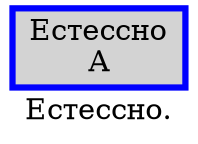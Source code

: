 digraph SENTENCE_3253 {
	graph [label="Естессно."]
	node [style=filled]
		0 [label="Естессно
A" color=blue fillcolor=lightgray penwidth=3 shape=box]
}